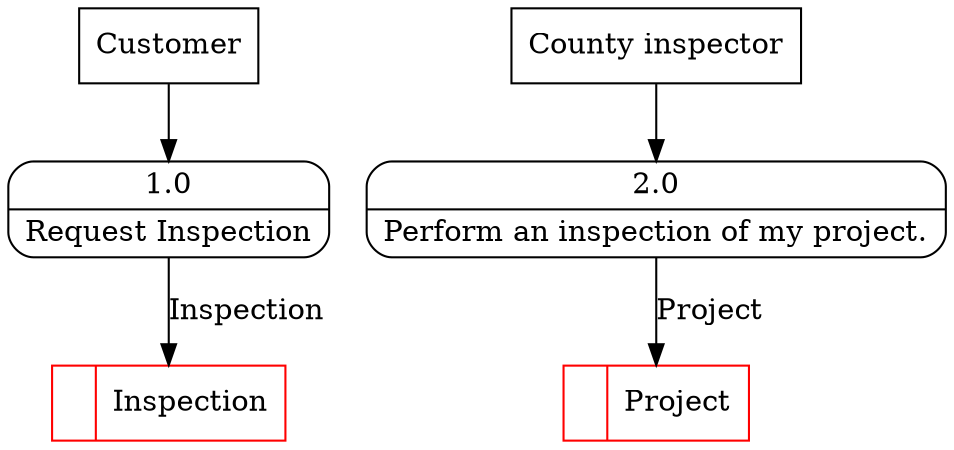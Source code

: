 digraph dfd2{ 
node[shape=record]
200 [label="<f0>  |<f1> Inspection " color=red];
201 [label="Customer" shape=box];
202 [label="{<f0> 1.0|<f1> Request Inspection }" shape=Mrecord];
2 [label="{<f0> 2.0|<f1> Perform an inspection of my project. }" shape=Mrecord];
1000 [label="County inspector" shape=box];
1000 -> 2
1002 [label="<f0>  |<f1> Project " color=red];
2 -> 1002 [label="Project"]
201 -> 202
202 -> 200 [label="Inspection"]
}